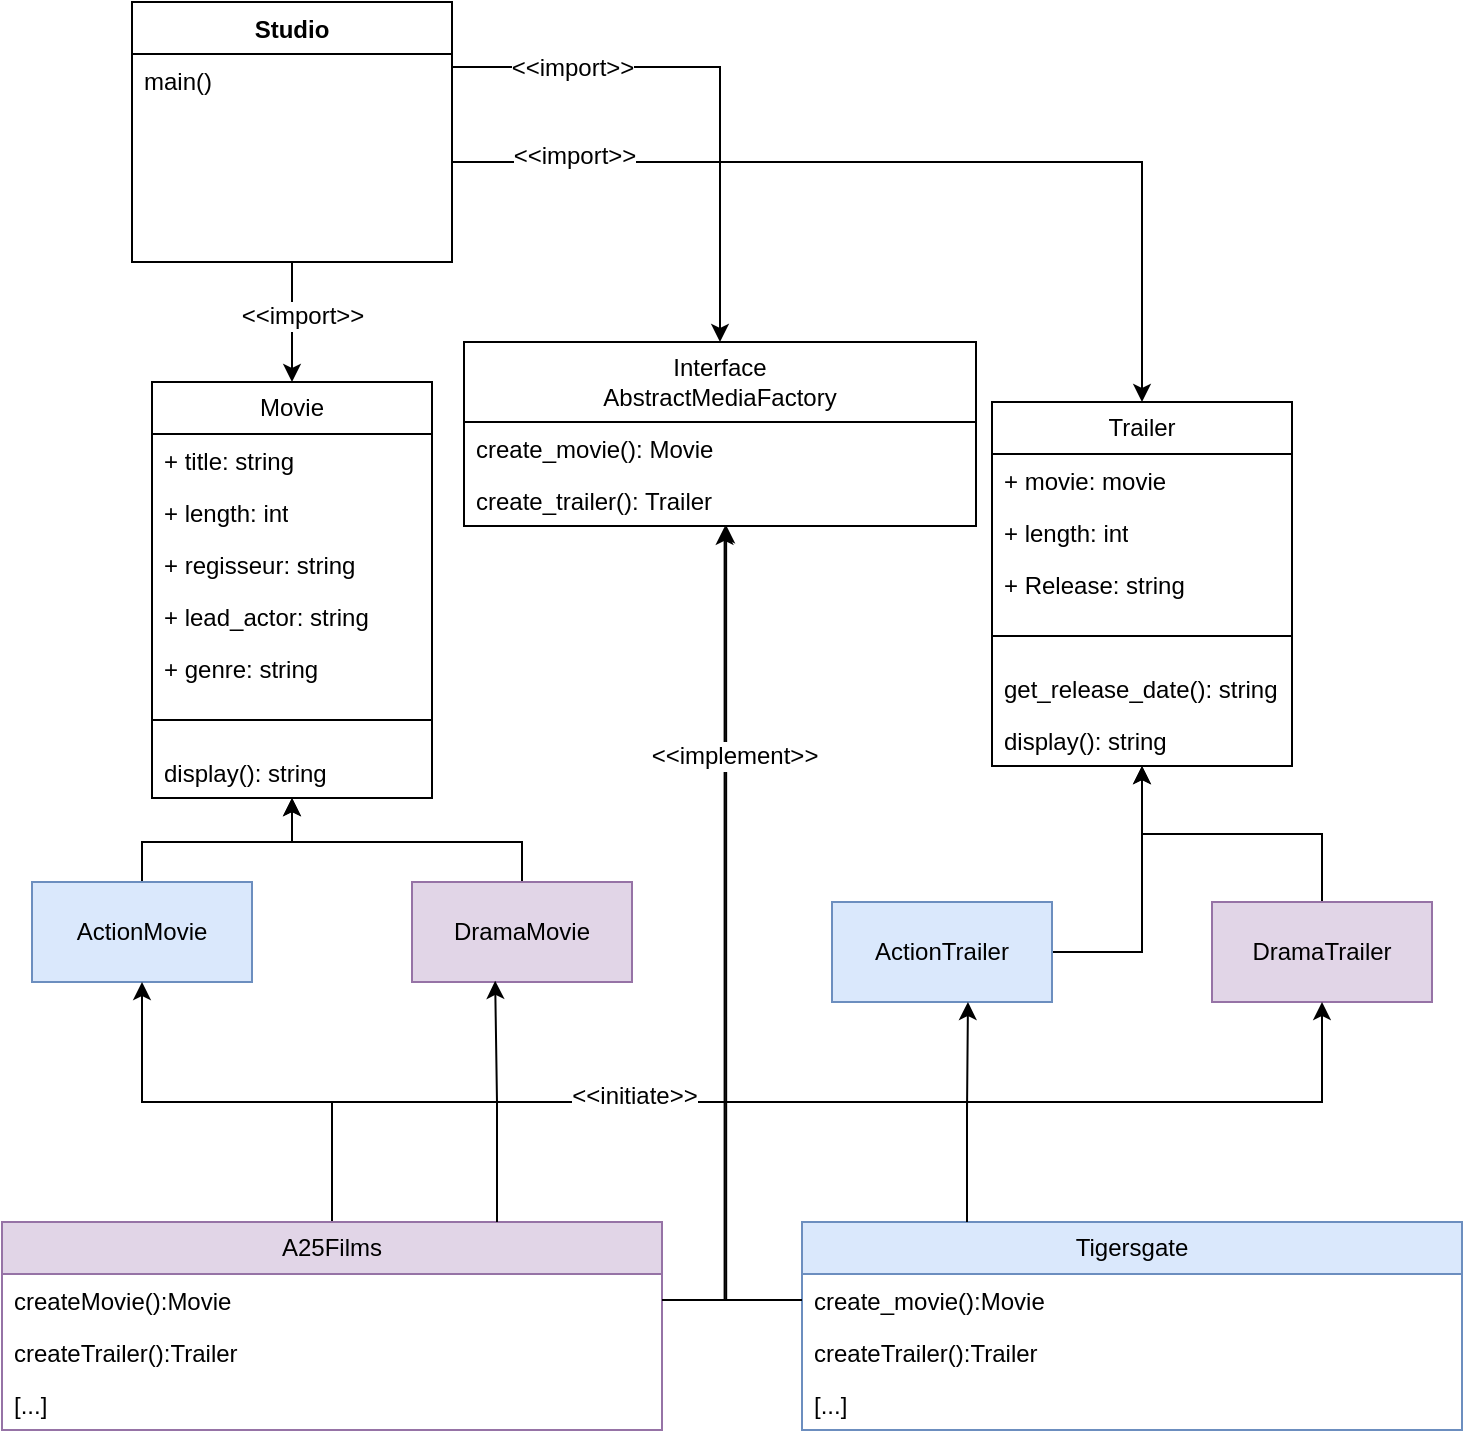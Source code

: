 <mxfile version="24.7.10">
  <diagram id="C5RBs43oDa-KdzZeNtuy" name="Page-1">
    <mxGraphModel grid="1" page="1" gridSize="10" guides="1" tooltips="1" connect="1" arrows="1" fold="1" pageScale="1" pageWidth="827" pageHeight="1169" math="0" shadow="0">
      <root>
        <mxCell id="WIyWlLk6GJQsqaUBKTNV-0" />
        <mxCell id="WIyWlLk6GJQsqaUBKTNV-1" parent="WIyWlLk6GJQsqaUBKTNV-0" />
        <mxCell id="6ht25Wz9vKh5y0Bgd-QE-0" style="edgeStyle=orthogonalEdgeStyle;rounded=0;orthogonalLoop=1;jettySize=auto;html=1;" edge="1" parent="WIyWlLk6GJQsqaUBKTNV-1" source="6ht25Wz9vKh5y0Bgd-QE-1" target="6ht25Wz9vKh5y0Bgd-QE-34">
          <mxGeometry relative="1" as="geometry" />
        </mxCell>
        <mxCell id="6ht25Wz9vKh5y0Bgd-QE-1" value="Studio" style="swimlane;fontStyle=1;align=center;verticalAlign=top;childLayout=stackLayout;horizontal=1;startSize=26;horizontalStack=0;resizeParent=1;resizeParentMax=0;resizeLast=0;collapsible=1;marginBottom=0;whiteSpace=wrap;html=1;fontFamily=Helvetica;fontSize=12;textShadow=0;labelBorderColor=none;spacingTop=0;" vertex="1" parent="WIyWlLk6GJQsqaUBKTNV-1">
          <mxGeometry x="130" y="40" width="160" height="130" as="geometry" />
        </mxCell>
        <mxCell id="6ht25Wz9vKh5y0Bgd-QE-2" value="main()" style="text;strokeColor=none;fillColor=none;align=left;verticalAlign=top;spacingLeft=4;spacingRight=4;overflow=hidden;rotatable=0;points=[[0,0.5],[1,0.5]];portConstraint=eastwest;whiteSpace=wrap;html=1;fontFamily=Helvetica;fontSize=12;textShadow=0;labelBorderColor=none;horizontal=1;spacingTop=0;" vertex="1" parent="6ht25Wz9vKh5y0Bgd-QE-1">
          <mxGeometry y="26" width="160" height="104" as="geometry" />
        </mxCell>
        <mxCell id="6ht25Wz9vKh5y0Bgd-QE-3" value="Interface&lt;div style=&quot;font-size: 12px;&quot;&gt;AbstractMediaFactory&lt;/div&gt;" style="swimlane;fontStyle=0;childLayout=stackLayout;horizontal=1;startSize=40;fillColor=none;horizontalStack=0;resizeParent=1;resizeParentMax=0;resizeLast=0;collapsible=1;marginBottom=0;whiteSpace=wrap;html=1;fontFamily=Helvetica;fontSize=12;textShadow=0;labelBorderColor=none;spacingTop=0;" vertex="1" parent="WIyWlLk6GJQsqaUBKTNV-1">
          <mxGeometry x="296" y="210" width="256" height="92" as="geometry" />
        </mxCell>
        <mxCell id="6ht25Wz9vKh5y0Bgd-QE-4" value="&lt;div&gt;create_movie(): Movie&lt;/div&gt;" style="text;strokeColor=none;fillColor=none;align=left;verticalAlign=top;spacingLeft=4;spacingRight=4;overflow=hidden;rotatable=0;points=[[0,0.5],[1,0.5]];portConstraint=eastwest;whiteSpace=wrap;html=1;fontFamily=Helvetica;fontSize=12;textShadow=0;labelBorderColor=none;horizontal=1;spacingTop=0;" vertex="1" parent="6ht25Wz9vKh5y0Bgd-QE-3">
          <mxGeometry y="40" width="256" height="26" as="geometry" />
        </mxCell>
        <mxCell id="6ht25Wz9vKh5y0Bgd-QE-5" value="create_trailer(): Trailer" style="text;strokeColor=none;fillColor=none;align=left;verticalAlign=top;spacingLeft=4;spacingRight=4;overflow=hidden;rotatable=0;points=[[0,0.5],[1,0.5]];portConstraint=eastwest;whiteSpace=wrap;html=1;fontFamily=Helvetica;fontSize=12;textShadow=0;labelBorderColor=none;horizontal=1;spacingTop=0;" vertex="1" parent="6ht25Wz9vKh5y0Bgd-QE-3">
          <mxGeometry y="66" width="256" height="26" as="geometry" />
        </mxCell>
        <mxCell id="6ht25Wz9vKh5y0Bgd-QE-6" style="edgeStyle=orthogonalEdgeStyle;rounded=0;orthogonalLoop=1;jettySize=auto;html=1;entryX=0.5;entryY=1;entryDx=0;entryDy=0;fontFamily=Helvetica;fontSize=12;textShadow=0;labelBorderColor=none;horizontal=1;spacingTop=0;" edge="1" parent="WIyWlLk6GJQsqaUBKTNV-1" source="6ht25Wz9vKh5y0Bgd-QE-7" target="6ht25Wz9vKh5y0Bgd-QE-34">
          <mxGeometry relative="1" as="geometry">
            <Array as="points">
              <mxPoint x="135" y="460" />
              <mxPoint x="210" y="460" />
            </Array>
          </mxGeometry>
        </mxCell>
        <mxCell id="6ht25Wz9vKh5y0Bgd-QE-7" value="ActionMovie" style="html=1;whiteSpace=wrap;fontFamily=Helvetica;fontSize=12;textShadow=0;labelBorderColor=none;horizontal=1;spacingTop=0;fillColor=#dae8fc;strokeColor=#6c8ebf;" vertex="1" parent="WIyWlLk6GJQsqaUBKTNV-1">
          <mxGeometry x="80" y="480" width="110" height="50" as="geometry" />
        </mxCell>
        <mxCell id="6ht25Wz9vKh5y0Bgd-QE-8" style="edgeStyle=orthogonalEdgeStyle;rounded=0;orthogonalLoop=1;jettySize=auto;html=1;entryX=0.5;entryY=1;entryDx=0;entryDy=0;fontFamily=Helvetica;fontSize=12;textShadow=0;labelBorderColor=none;horizontal=1;spacingTop=0;" edge="1" parent="WIyWlLk6GJQsqaUBKTNV-1" source="6ht25Wz9vKh5y0Bgd-QE-9" target="6ht25Wz9vKh5y0Bgd-QE-34">
          <mxGeometry relative="1" as="geometry">
            <Array as="points">
              <mxPoint x="325" y="460" />
              <mxPoint x="210" y="460" />
            </Array>
          </mxGeometry>
        </mxCell>
        <mxCell id="6ht25Wz9vKh5y0Bgd-QE-9" value="DramaMovie" style="html=1;whiteSpace=wrap;fontFamily=Helvetica;fontSize=12;textShadow=0;labelBorderColor=none;horizontal=1;spacingTop=0;fillColor=#e1d5e7;strokeColor=#9673a6;" vertex="1" parent="WIyWlLk6GJQsqaUBKTNV-1">
          <mxGeometry x="270" y="480" width="110" height="50" as="geometry" />
        </mxCell>
        <mxCell id="6ht25Wz9vKh5y0Bgd-QE-10" style="edgeStyle=orthogonalEdgeStyle;rounded=0;orthogonalLoop=1;jettySize=auto;html=1;exitX=1;exitY=0.5;exitDx=0;exitDy=0;entryX=0.5;entryY=1;entryDx=0;entryDy=0;fontFamily=Helvetica;fontSize=12;textShadow=0;labelBorderColor=none;horizontal=1;spacingTop=0;" edge="1" parent="WIyWlLk6GJQsqaUBKTNV-1" source="6ht25Wz9vKh5y0Bgd-QE-11" target="6ht25Wz9vKh5y0Bgd-QE-43">
          <mxGeometry relative="1" as="geometry">
            <mxPoint x="630" y="450" as="targetPoint" />
          </mxGeometry>
        </mxCell>
        <mxCell id="6ht25Wz9vKh5y0Bgd-QE-11" value="ActionTrailer" style="html=1;whiteSpace=wrap;fontFamily=Helvetica;fontSize=12;textShadow=0;labelBorderColor=none;horizontal=1;spacingTop=0;fillColor=#dae8fc;strokeColor=#6c8ebf;" vertex="1" parent="WIyWlLk6GJQsqaUBKTNV-1">
          <mxGeometry x="480" y="490" width="110" height="50" as="geometry" />
        </mxCell>
        <mxCell id="6ht25Wz9vKh5y0Bgd-QE-12" style="edgeStyle=orthogonalEdgeStyle;rounded=0;orthogonalLoop=1;jettySize=auto;html=1;fontFamily=Helvetica;fontSize=12;textShadow=0;labelBorderColor=none;horizontal=1;spacingTop=0;entryX=0.5;entryY=1;entryDx=0;entryDy=0;" edge="1" parent="WIyWlLk6GJQsqaUBKTNV-1" source="6ht25Wz9vKh5y0Bgd-QE-13" target="6ht25Wz9vKh5y0Bgd-QE-43">
          <mxGeometry relative="1" as="geometry">
            <mxPoint x="630" y="420" as="targetPoint" />
          </mxGeometry>
        </mxCell>
        <mxCell id="6ht25Wz9vKh5y0Bgd-QE-13" value="DramaTrailer" style="html=1;whiteSpace=wrap;fontFamily=Helvetica;fontSize=12;textShadow=0;labelBorderColor=none;horizontal=1;spacingTop=0;fillColor=#e1d5e7;strokeColor=#9673a6;" vertex="1" parent="WIyWlLk6GJQsqaUBKTNV-1">
          <mxGeometry x="670" y="490" width="110" height="50" as="geometry" />
        </mxCell>
        <mxCell id="6ht25Wz9vKh5y0Bgd-QE-14" style="edgeStyle=orthogonalEdgeStyle;rounded=0;orthogonalLoop=1;jettySize=auto;html=1;exitX=0.5;exitY=0;exitDx=0;exitDy=0;entryX=0.5;entryY=1;entryDx=0;entryDy=0;fontFamily=Helvetica;fontSize=12;textShadow=0;labelBorderColor=none;horizontal=1;spacingTop=0;" edge="1" parent="WIyWlLk6GJQsqaUBKTNV-1" source="6ht25Wz9vKh5y0Bgd-QE-15" target="6ht25Wz9vKh5y0Bgd-QE-13">
          <mxGeometry relative="1" as="geometry">
            <Array as="points">
              <mxPoint x="230" y="590" />
              <mxPoint x="725" y="590" />
            </Array>
          </mxGeometry>
        </mxCell>
        <mxCell id="6ht25Wz9vKh5y0Bgd-QE-15" value="A25Films" style="swimlane;fontStyle=0;childLayout=stackLayout;horizontal=1;startSize=26;fillColor=#e1d5e7;horizontalStack=0;resizeParent=1;resizeParentMax=0;resizeLast=0;collapsible=1;marginBottom=0;whiteSpace=wrap;html=1;fontFamily=Helvetica;fontSize=12;textShadow=0;labelBorderColor=none;spacingTop=0;strokeColor=#9673a6;" vertex="1" parent="WIyWlLk6GJQsqaUBKTNV-1">
          <mxGeometry x="65" y="650" width="330" height="104" as="geometry" />
        </mxCell>
        <mxCell id="6ht25Wz9vKh5y0Bgd-QE-16" value="createMovie():Movie" style="text;strokeColor=none;fillColor=none;align=left;verticalAlign=top;spacingLeft=4;spacingRight=4;overflow=hidden;rotatable=0;points=[[0,0.5],[1,0.5]];portConstraint=eastwest;whiteSpace=wrap;html=1;fontFamily=Helvetica;fontSize=12;textShadow=0;labelBorderColor=none;horizontal=1;spacingTop=0;" vertex="1" parent="6ht25Wz9vKh5y0Bgd-QE-15">
          <mxGeometry y="26" width="330" height="26" as="geometry" />
        </mxCell>
        <mxCell id="6ht25Wz9vKh5y0Bgd-QE-17" value="createTrailer():Trailer" style="text;strokeColor=none;fillColor=none;align=left;verticalAlign=top;spacingLeft=4;spacingRight=4;overflow=hidden;rotatable=0;points=[[0,0.5],[1,0.5]];portConstraint=eastwest;whiteSpace=wrap;html=1;fontFamily=Helvetica;fontSize=12;textShadow=0;labelBorderColor=none;horizontal=1;spacingTop=0;" vertex="1" parent="6ht25Wz9vKh5y0Bgd-QE-15">
          <mxGeometry y="52" width="330" height="26" as="geometry" />
        </mxCell>
        <mxCell id="6ht25Wz9vKh5y0Bgd-QE-18" value="[...]" style="text;strokeColor=none;fillColor=none;align=left;verticalAlign=top;spacingLeft=4;spacingRight=4;overflow=hidden;rotatable=0;points=[[0,0.5],[1,0.5]];portConstraint=eastwest;whiteSpace=wrap;html=1;fontFamily=Helvetica;fontSize=12;textShadow=0;labelBorderColor=none;horizontal=1;spacingTop=0;" vertex="1" parent="6ht25Wz9vKh5y0Bgd-QE-15">
          <mxGeometry y="78" width="330" height="26" as="geometry" />
        </mxCell>
        <mxCell id="6ht25Wz9vKh5y0Bgd-QE-19" style="edgeStyle=orthogonalEdgeStyle;rounded=0;orthogonalLoop=1;jettySize=auto;html=1;exitX=0.25;exitY=0;exitDx=0;exitDy=0;entryX=0.5;entryY=1;entryDx=0;entryDy=0;fontFamily=Helvetica;fontSize=12;textShadow=0;labelBorderColor=none;horizontal=1;spacingTop=0;" edge="1" parent="WIyWlLk6GJQsqaUBKTNV-1" source="6ht25Wz9vKh5y0Bgd-QE-21" target="6ht25Wz9vKh5y0Bgd-QE-7">
          <mxGeometry relative="1" as="geometry" />
        </mxCell>
        <mxCell id="6ht25Wz9vKh5y0Bgd-QE-20" value="&amp;lt;&amp;lt;initiate&amp;gt;&amp;gt;" style="edgeLabel;html=1;align=center;verticalAlign=middle;resizable=0;points=[];fontFamily=Helvetica;fontSize=12;textShadow=0;labelBorderColor=none;horizontal=1;spacingTop=0;" connectable="0" vertex="1" parent="6ht25Wz9vKh5y0Bgd-QE-19">
          <mxGeometry x="-0.257" y="-3" relative="1" as="geometry">
            <mxPoint x="-29" as="offset" />
          </mxGeometry>
        </mxCell>
        <mxCell id="6ht25Wz9vKh5y0Bgd-QE-21" value="Tigersgate" style="swimlane;fontStyle=0;childLayout=stackLayout;horizontal=1;startSize=26;fillColor=#dae8fc;horizontalStack=0;resizeParent=1;resizeParentMax=0;resizeLast=0;collapsible=1;marginBottom=0;whiteSpace=wrap;html=1;fontFamily=Helvetica;fontSize=12;textShadow=0;labelBorderColor=none;spacingTop=0;strokeColor=#6c8ebf;" vertex="1" parent="WIyWlLk6GJQsqaUBKTNV-1">
          <mxGeometry x="465" y="650" width="330" height="104" as="geometry" />
        </mxCell>
        <mxCell id="6ht25Wz9vKh5y0Bgd-QE-22" value="create_movie():Movie" style="text;strokeColor=none;fillColor=none;align=left;verticalAlign=top;spacingLeft=4;spacingRight=4;overflow=hidden;rotatable=0;points=[[0,0.5],[1,0.5]];portConstraint=eastwest;whiteSpace=wrap;html=1;fontFamily=Helvetica;fontSize=12;textShadow=0;labelBorderColor=none;horizontal=1;spacingTop=0;" vertex="1" parent="6ht25Wz9vKh5y0Bgd-QE-21">
          <mxGeometry y="26" width="330" height="26" as="geometry" />
        </mxCell>
        <mxCell id="6ht25Wz9vKh5y0Bgd-QE-23" value="createTrailer():Trailer" style="text;strokeColor=none;fillColor=none;align=left;verticalAlign=top;spacingLeft=4;spacingRight=4;overflow=hidden;rotatable=0;points=[[0,0.5],[1,0.5]];portConstraint=eastwest;whiteSpace=wrap;html=1;fontFamily=Helvetica;fontSize=12;textShadow=0;labelBorderColor=none;horizontal=1;spacingTop=0;" vertex="1" parent="6ht25Wz9vKh5y0Bgd-QE-21">
          <mxGeometry y="52" width="330" height="26" as="geometry" />
        </mxCell>
        <mxCell id="6ht25Wz9vKh5y0Bgd-QE-24" value="[...]" style="text;strokeColor=none;fillColor=none;align=left;verticalAlign=top;spacingLeft=4;spacingRight=4;overflow=hidden;rotatable=0;points=[[0,0.5],[1,0.5]];portConstraint=eastwest;whiteSpace=wrap;html=1;fontFamily=Helvetica;fontSize=12;textShadow=0;labelBorderColor=none;horizontal=1;spacingTop=0;" vertex="1" parent="6ht25Wz9vKh5y0Bgd-QE-21">
          <mxGeometry y="78" width="330" height="26" as="geometry" />
        </mxCell>
        <mxCell id="6ht25Wz9vKh5y0Bgd-QE-25" style="edgeStyle=orthogonalEdgeStyle;rounded=0;orthogonalLoop=1;jettySize=auto;html=1;exitX=1;exitY=0.25;exitDx=0;exitDy=0;entryX=0.5;entryY=0;entryDx=0;entryDy=0;fontFamily=Helvetica;fontSize=12;textShadow=0;labelBorderColor=none;horizontal=1;spacingTop=0;" edge="1" parent="WIyWlLk6GJQsqaUBKTNV-1" source="6ht25Wz9vKh5y0Bgd-QE-1" target="6ht25Wz9vKh5y0Bgd-QE-3">
          <mxGeometry relative="1" as="geometry" />
        </mxCell>
        <mxCell id="6ht25Wz9vKh5y0Bgd-QE-26" value="&amp;lt;&amp;lt;import&amp;gt;&amp;gt;" style="edgeLabel;html=1;align=center;verticalAlign=middle;resizable=0;points=[];fontFamily=Helvetica;fontSize=12;textShadow=0;labelBorderColor=none;horizontal=1;spacingTop=0;" connectable="0" vertex="1" parent="6ht25Wz9vKh5y0Bgd-QE-25">
          <mxGeometry x="-0.1" y="-1" relative="1" as="geometry">
            <mxPoint x="-62" y="-1" as="offset" />
          </mxGeometry>
        </mxCell>
        <mxCell id="6ht25Wz9vKh5y0Bgd-QE-27" style="edgeStyle=orthogonalEdgeStyle;rounded=0;orthogonalLoop=1;jettySize=auto;html=1;exitX=1;exitY=0.5;exitDx=0;exitDy=0;entryX=0.5;entryY=0;entryDx=0;entryDy=0;fontFamily=Helvetica;fontSize=12;textShadow=0;labelBorderColor=none;horizontal=1;spacingTop=0;" edge="1" parent="WIyWlLk6GJQsqaUBKTNV-1" source="6ht25Wz9vKh5y0Bgd-QE-2" target="6ht25Wz9vKh5y0Bgd-QE-43">
          <mxGeometry relative="1" as="geometry">
            <Array as="points">
              <mxPoint x="290" y="120" />
              <mxPoint x="635" y="120" />
            </Array>
          </mxGeometry>
        </mxCell>
        <mxCell id="6ht25Wz9vKh5y0Bgd-QE-28" style="edgeStyle=orthogonalEdgeStyle;rounded=0;orthogonalLoop=1;jettySize=auto;html=1;exitX=0.75;exitY=0;exitDx=0;exitDy=0;entryX=0.378;entryY=0.988;entryDx=0;entryDy=0;entryPerimeter=0;fontFamily=Helvetica;fontSize=12;textShadow=0;labelBorderColor=none;horizontal=1;spacingTop=0;" edge="1" parent="WIyWlLk6GJQsqaUBKTNV-1" source="6ht25Wz9vKh5y0Bgd-QE-15" target="6ht25Wz9vKh5y0Bgd-QE-9">
          <mxGeometry relative="1" as="geometry" />
        </mxCell>
        <mxCell id="6ht25Wz9vKh5y0Bgd-QE-29" style="edgeStyle=orthogonalEdgeStyle;rounded=0;orthogonalLoop=1;jettySize=auto;html=1;exitX=0.25;exitY=0;exitDx=0;exitDy=0;entryX=0.618;entryY=1;entryDx=0;entryDy=0;entryPerimeter=0;fontFamily=Helvetica;fontSize=12;textShadow=0;labelBorderColor=none;horizontal=1;spacingTop=0;" edge="1" parent="WIyWlLk6GJQsqaUBKTNV-1" source="6ht25Wz9vKh5y0Bgd-QE-21" target="6ht25Wz9vKh5y0Bgd-QE-11">
          <mxGeometry relative="1" as="geometry" />
        </mxCell>
        <mxCell id="6ht25Wz9vKh5y0Bgd-QE-30" value="&amp;lt;&amp;lt;import&amp;gt;&amp;gt;" style="edgeLabel;html=1;align=center;verticalAlign=middle;resizable=0;points=[];fontFamily=Helvetica;fontSize=12;textShadow=0;labelBorderColor=none;horizontal=1;spacingTop=0;" connectable="0" vertex="1" parent="WIyWlLk6GJQsqaUBKTNV-1">
          <mxGeometry x="296.0" y="140.0" as="geometry">
            <mxPoint x="55" y="-23" as="offset" />
          </mxGeometry>
        </mxCell>
        <mxCell id="6ht25Wz9vKh5y0Bgd-QE-31" style="edgeStyle=orthogonalEdgeStyle;rounded=0;orthogonalLoop=1;jettySize=auto;html=1;exitX=1;exitY=0.5;exitDx=0;exitDy=0;entryX=0.512;entryY=0.985;entryDx=0;entryDy=0;entryPerimeter=0;fontFamily=Helvetica;fontSize=12;textShadow=0;labelBorderColor=none;horizontal=1;spacingTop=0;" edge="1" parent="WIyWlLk6GJQsqaUBKTNV-1" source="6ht25Wz9vKh5y0Bgd-QE-16" target="6ht25Wz9vKh5y0Bgd-QE-5">
          <mxGeometry relative="1" as="geometry">
            <Array as="points">
              <mxPoint x="427" y="689" />
            </Array>
          </mxGeometry>
        </mxCell>
        <mxCell id="6ht25Wz9vKh5y0Bgd-QE-32" style="edgeStyle=orthogonalEdgeStyle;rounded=0;orthogonalLoop=1;jettySize=auto;html=1;exitX=0;exitY=0.5;exitDx=0;exitDy=0;entryX=0.509;entryY=1.015;entryDx=0;entryDy=0;entryPerimeter=0;fontFamily=Helvetica;fontSize=12;textShadow=0;labelBorderColor=none;horizontal=1;spacingTop=0;" edge="1" parent="WIyWlLk6GJQsqaUBKTNV-1" source="6ht25Wz9vKh5y0Bgd-QE-22" target="6ht25Wz9vKh5y0Bgd-QE-5">
          <mxGeometry relative="1" as="geometry" />
        </mxCell>
        <mxCell id="6ht25Wz9vKh5y0Bgd-QE-33" value="&amp;lt;&amp;lt;implement&amp;gt;&amp;gt;" style="edgeLabel;html=1;align=center;verticalAlign=middle;resizable=0;points=[];fontFamily=Helvetica;fontSize=12;textShadow=0;labelBorderColor=none;horizontal=1;spacingTop=0;" connectable="0" vertex="1" parent="6ht25Wz9vKh5y0Bgd-QE-32">
          <mxGeometry x="0.461" y="-4" relative="1" as="geometry">
            <mxPoint as="offset" />
          </mxGeometry>
        </mxCell>
        <mxCell id="6ht25Wz9vKh5y0Bgd-QE-34" value="Movie" style="swimlane;fontStyle=0;childLayout=stackLayout;horizontal=1;startSize=26;fillColor=none;horizontalStack=0;resizeParent=1;resizeParentMax=0;resizeLast=0;collapsible=1;marginBottom=0;whiteSpace=wrap;html=1;fontFamily=Helvetica;fontSize=12;textShadow=0;labelBorderColor=none;spacingTop=0;" vertex="1" parent="WIyWlLk6GJQsqaUBKTNV-1">
          <mxGeometry x="140" y="230" width="140" height="208" as="geometry" />
        </mxCell>
        <mxCell id="6ht25Wz9vKh5y0Bgd-QE-35" value="+ title: string" style="text;strokeColor=none;fillColor=none;align=left;verticalAlign=top;spacingLeft=4;spacingRight=4;overflow=hidden;rotatable=0;points=[[0,0.5],[1,0.5]];portConstraint=eastwest;whiteSpace=wrap;html=1;fontFamily=Helvetica;fontSize=12;textShadow=0;labelBorderColor=none;horizontal=1;spacingTop=0;" vertex="1" parent="6ht25Wz9vKh5y0Bgd-QE-34">
          <mxGeometry y="26" width="140" height="26" as="geometry" />
        </mxCell>
        <mxCell id="6ht25Wz9vKh5y0Bgd-QE-36" value="+ length: int" style="text;strokeColor=none;fillColor=none;align=left;verticalAlign=top;spacingLeft=4;spacingRight=4;overflow=hidden;rotatable=0;points=[[0,0.5],[1,0.5]];portConstraint=eastwest;whiteSpace=wrap;html=1;fontFamily=Helvetica;fontSize=12;textShadow=0;labelBorderColor=none;horizontal=1;spacingTop=0;" vertex="1" parent="6ht25Wz9vKh5y0Bgd-QE-34">
          <mxGeometry y="52" width="140" height="26" as="geometry" />
        </mxCell>
        <mxCell id="6ht25Wz9vKh5y0Bgd-QE-37" value="+ regisseur: string" style="text;strokeColor=none;fillColor=none;align=left;verticalAlign=top;spacingLeft=4;spacingRight=4;overflow=hidden;rotatable=0;points=[[0,0.5],[1,0.5]];portConstraint=eastwest;whiteSpace=wrap;html=1;fontFamily=Helvetica;fontSize=12;textShadow=0;labelBorderColor=none;horizontal=1;spacingTop=0;" vertex="1" parent="6ht25Wz9vKh5y0Bgd-QE-34">
          <mxGeometry y="78" width="140" height="26" as="geometry" />
        </mxCell>
        <mxCell id="6ht25Wz9vKh5y0Bgd-QE-38" value="+ lead_actor: string" style="text;strokeColor=none;fillColor=none;align=left;verticalAlign=top;spacingLeft=4;spacingRight=4;overflow=hidden;rotatable=0;points=[[0,0.5],[1,0.5]];portConstraint=eastwest;whiteSpace=wrap;html=1;fontFamily=Helvetica;fontSize=12;textShadow=0;labelBorderColor=none;horizontal=1;spacingTop=0;" vertex="1" parent="6ht25Wz9vKh5y0Bgd-QE-34">
          <mxGeometry y="104" width="140" height="26" as="geometry" />
        </mxCell>
        <mxCell id="6ht25Wz9vKh5y0Bgd-QE-39" value="+ genre: string" style="text;strokeColor=none;fillColor=none;align=left;verticalAlign=top;spacingLeft=4;spacingRight=4;overflow=hidden;rotatable=0;points=[[0,0.5],[1,0.5]];portConstraint=eastwest;whiteSpace=wrap;html=1;fontFamily=Helvetica;fontSize=12;textShadow=0;labelBorderColor=none;horizontal=1;spacingTop=0;" vertex="1" parent="6ht25Wz9vKh5y0Bgd-QE-34">
          <mxGeometry y="130" width="140" height="26" as="geometry" />
        </mxCell>
        <mxCell id="6ht25Wz9vKh5y0Bgd-QE-40" style="text;strokeColor=none;fillColor=none;align=left;verticalAlign=top;spacingLeft=4;spacingRight=4;overflow=hidden;rotatable=0;points=[[0,0.5],[1,0.5]];portConstraint=eastwest;whiteSpace=wrap;html=1;fontFamily=Helvetica;fontSize=12;textShadow=0;labelBorderColor=none;horizontal=1;spacingTop=0;" vertex="1" parent="6ht25Wz9vKh5y0Bgd-QE-34">
          <mxGeometry y="156" width="140" height="26" as="geometry" />
        </mxCell>
        <mxCell id="6ht25Wz9vKh5y0Bgd-QE-41" value="display(): string" style="text;strokeColor=none;fillColor=none;align=left;verticalAlign=top;spacingLeft=4;spacingRight=4;overflow=hidden;rotatable=0;points=[[0,0.5],[1,0.5]];portConstraint=eastwest;whiteSpace=wrap;html=1;fontFamily=Helvetica;fontSize=12;textShadow=0;labelBorderColor=none;horizontal=1;spacingTop=0;" vertex="1" parent="6ht25Wz9vKh5y0Bgd-QE-34">
          <mxGeometry y="182" width="140" height="26" as="geometry" />
        </mxCell>
        <mxCell id="6ht25Wz9vKh5y0Bgd-QE-42" value="" style="endArrow=none;html=1;rounded=0;entryX=1;entryY=0.5;entryDx=0;entryDy=0;exitX=0;exitY=0.5;exitDx=0;exitDy=0;" edge="1" parent="6ht25Wz9vKh5y0Bgd-QE-34" source="6ht25Wz9vKh5y0Bgd-QE-40" target="6ht25Wz9vKh5y0Bgd-QE-40">
          <mxGeometry width="50" height="50" relative="1" as="geometry">
            <mxPoint x="-330" y="103.6" as="sourcePoint" />
            <mxPoint x="-180" y="103.6" as="targetPoint" />
          </mxGeometry>
        </mxCell>
        <mxCell id="6ht25Wz9vKh5y0Bgd-QE-43" value="Trailer" style="swimlane;fontStyle=0;childLayout=stackLayout;horizontal=1;startSize=26;fillColor=none;horizontalStack=0;resizeParent=1;resizeParentMax=0;resizeLast=0;collapsible=1;marginBottom=0;whiteSpace=wrap;html=1;fontFamily=Helvetica;fontSize=12;textShadow=0;labelBorderColor=none;spacingTop=0;" vertex="1" parent="WIyWlLk6GJQsqaUBKTNV-1">
          <mxGeometry x="560" y="240" width="150" height="182" as="geometry">
            <mxRectangle x="720" y="201" width="70" height="30" as="alternateBounds" />
          </mxGeometry>
        </mxCell>
        <mxCell id="6ht25Wz9vKh5y0Bgd-QE-44" value="+ movie: movie" style="text;strokeColor=none;fillColor=none;align=left;verticalAlign=top;spacingLeft=4;spacingRight=4;overflow=hidden;rotatable=0;points=[[0,0.5],[1,0.5]];portConstraint=eastwest;whiteSpace=wrap;html=1;fontFamily=Helvetica;fontSize=12;textShadow=0;labelBorderColor=none;horizontal=1;spacingTop=0;" vertex="1" parent="6ht25Wz9vKh5y0Bgd-QE-43">
          <mxGeometry y="26" width="150" height="26" as="geometry" />
        </mxCell>
        <mxCell id="6ht25Wz9vKh5y0Bgd-QE-45" value="&lt;div&gt;+ length: int&lt;/div&gt;" style="text;strokeColor=none;fillColor=none;align=left;verticalAlign=top;spacingLeft=4;spacingRight=4;overflow=hidden;rotatable=0;points=[[0,0.5],[1,0.5]];portConstraint=eastwest;whiteSpace=wrap;html=1;fontFamily=Helvetica;fontSize=12;textShadow=0;labelBorderColor=none;horizontal=1;spacingTop=0;" vertex="1" parent="6ht25Wz9vKh5y0Bgd-QE-43">
          <mxGeometry y="52" width="150" height="26" as="geometry" />
        </mxCell>
        <mxCell id="6ht25Wz9vKh5y0Bgd-QE-46" value="+ Release: string" style="text;strokeColor=none;fillColor=none;align=left;verticalAlign=top;spacingLeft=4;spacingRight=4;overflow=hidden;rotatable=0;points=[[0,0.5],[1,0.5]];portConstraint=eastwest;whiteSpace=wrap;html=1;fontFamily=Helvetica;fontSize=12;textShadow=0;labelBorderColor=none;horizontal=1;spacingTop=0;" vertex="1" parent="6ht25Wz9vKh5y0Bgd-QE-43">
          <mxGeometry y="78" width="150" height="26" as="geometry" />
        </mxCell>
        <mxCell id="6ht25Wz9vKh5y0Bgd-QE-47" style="text;strokeColor=none;fillColor=none;align=left;verticalAlign=top;spacingLeft=4;spacingRight=4;overflow=hidden;rotatable=0;points=[[0,0.5],[1,0.5]];portConstraint=eastwest;whiteSpace=wrap;html=1;fontFamily=Helvetica;fontSize=12;textShadow=0;labelBorderColor=none;horizontal=1;spacingTop=0;" vertex="1" parent="6ht25Wz9vKh5y0Bgd-QE-43">
          <mxGeometry y="104" width="150" height="26" as="geometry" />
        </mxCell>
        <mxCell id="6ht25Wz9vKh5y0Bgd-QE-48" value="get_release_date(): string" style="text;strokeColor=none;fillColor=none;align=left;verticalAlign=top;spacingLeft=4;spacingRight=4;overflow=hidden;rotatable=0;points=[[0,0.5],[1,0.5]];portConstraint=eastwest;whiteSpace=wrap;html=1;fontFamily=Helvetica;fontSize=12;textShadow=0;labelBorderColor=none;horizontal=1;spacingTop=0;" vertex="1" parent="6ht25Wz9vKh5y0Bgd-QE-43">
          <mxGeometry y="130" width="150" height="26" as="geometry" />
        </mxCell>
        <mxCell id="6ht25Wz9vKh5y0Bgd-QE-49" value="display(): string" style="text;strokeColor=none;fillColor=none;align=left;verticalAlign=top;spacingLeft=4;spacingRight=4;overflow=hidden;rotatable=0;points=[[0,0.5],[1,0.5]];portConstraint=eastwest;whiteSpace=wrap;html=1;fontFamily=Helvetica;fontSize=12;textShadow=0;labelBorderColor=none;horizontal=1;spacingTop=0;" vertex="1" parent="6ht25Wz9vKh5y0Bgd-QE-43">
          <mxGeometry y="156" width="150" height="26" as="geometry" />
        </mxCell>
        <mxCell id="6ht25Wz9vKh5y0Bgd-QE-50" value="" style="endArrow=none;html=1;rounded=0;entryX=1;entryY=0.5;entryDx=0;entryDy=0;exitX=0;exitY=0.5;exitDx=0;exitDy=0;" edge="1" parent="6ht25Wz9vKh5y0Bgd-QE-43" source="6ht25Wz9vKh5y0Bgd-QE-47" target="6ht25Wz9vKh5y0Bgd-QE-47">
          <mxGeometry width="50" height="50" relative="1" as="geometry">
            <mxPoint x="-860" y="170" as="sourcePoint" />
            <mxPoint x="-810" y="120" as="targetPoint" />
          </mxGeometry>
        </mxCell>
        <mxCell id="6ht25Wz9vKh5y0Bgd-QE-51" value="&amp;lt;&amp;lt;import&amp;gt;&amp;gt;" style="edgeLabel;html=1;align=center;verticalAlign=middle;resizable=0;points=[];fontFamily=Helvetica;fontSize=12;textShadow=0;labelBorderColor=none;horizontal=1;spacingTop=0;" connectable="0" vertex="1" parent="WIyWlLk6GJQsqaUBKTNV-1">
          <mxGeometry x="160.0" y="220.0" as="geometry">
            <mxPoint x="55" y="-23" as="offset" />
          </mxGeometry>
        </mxCell>
      </root>
    </mxGraphModel>
  </diagram>
</mxfile>
